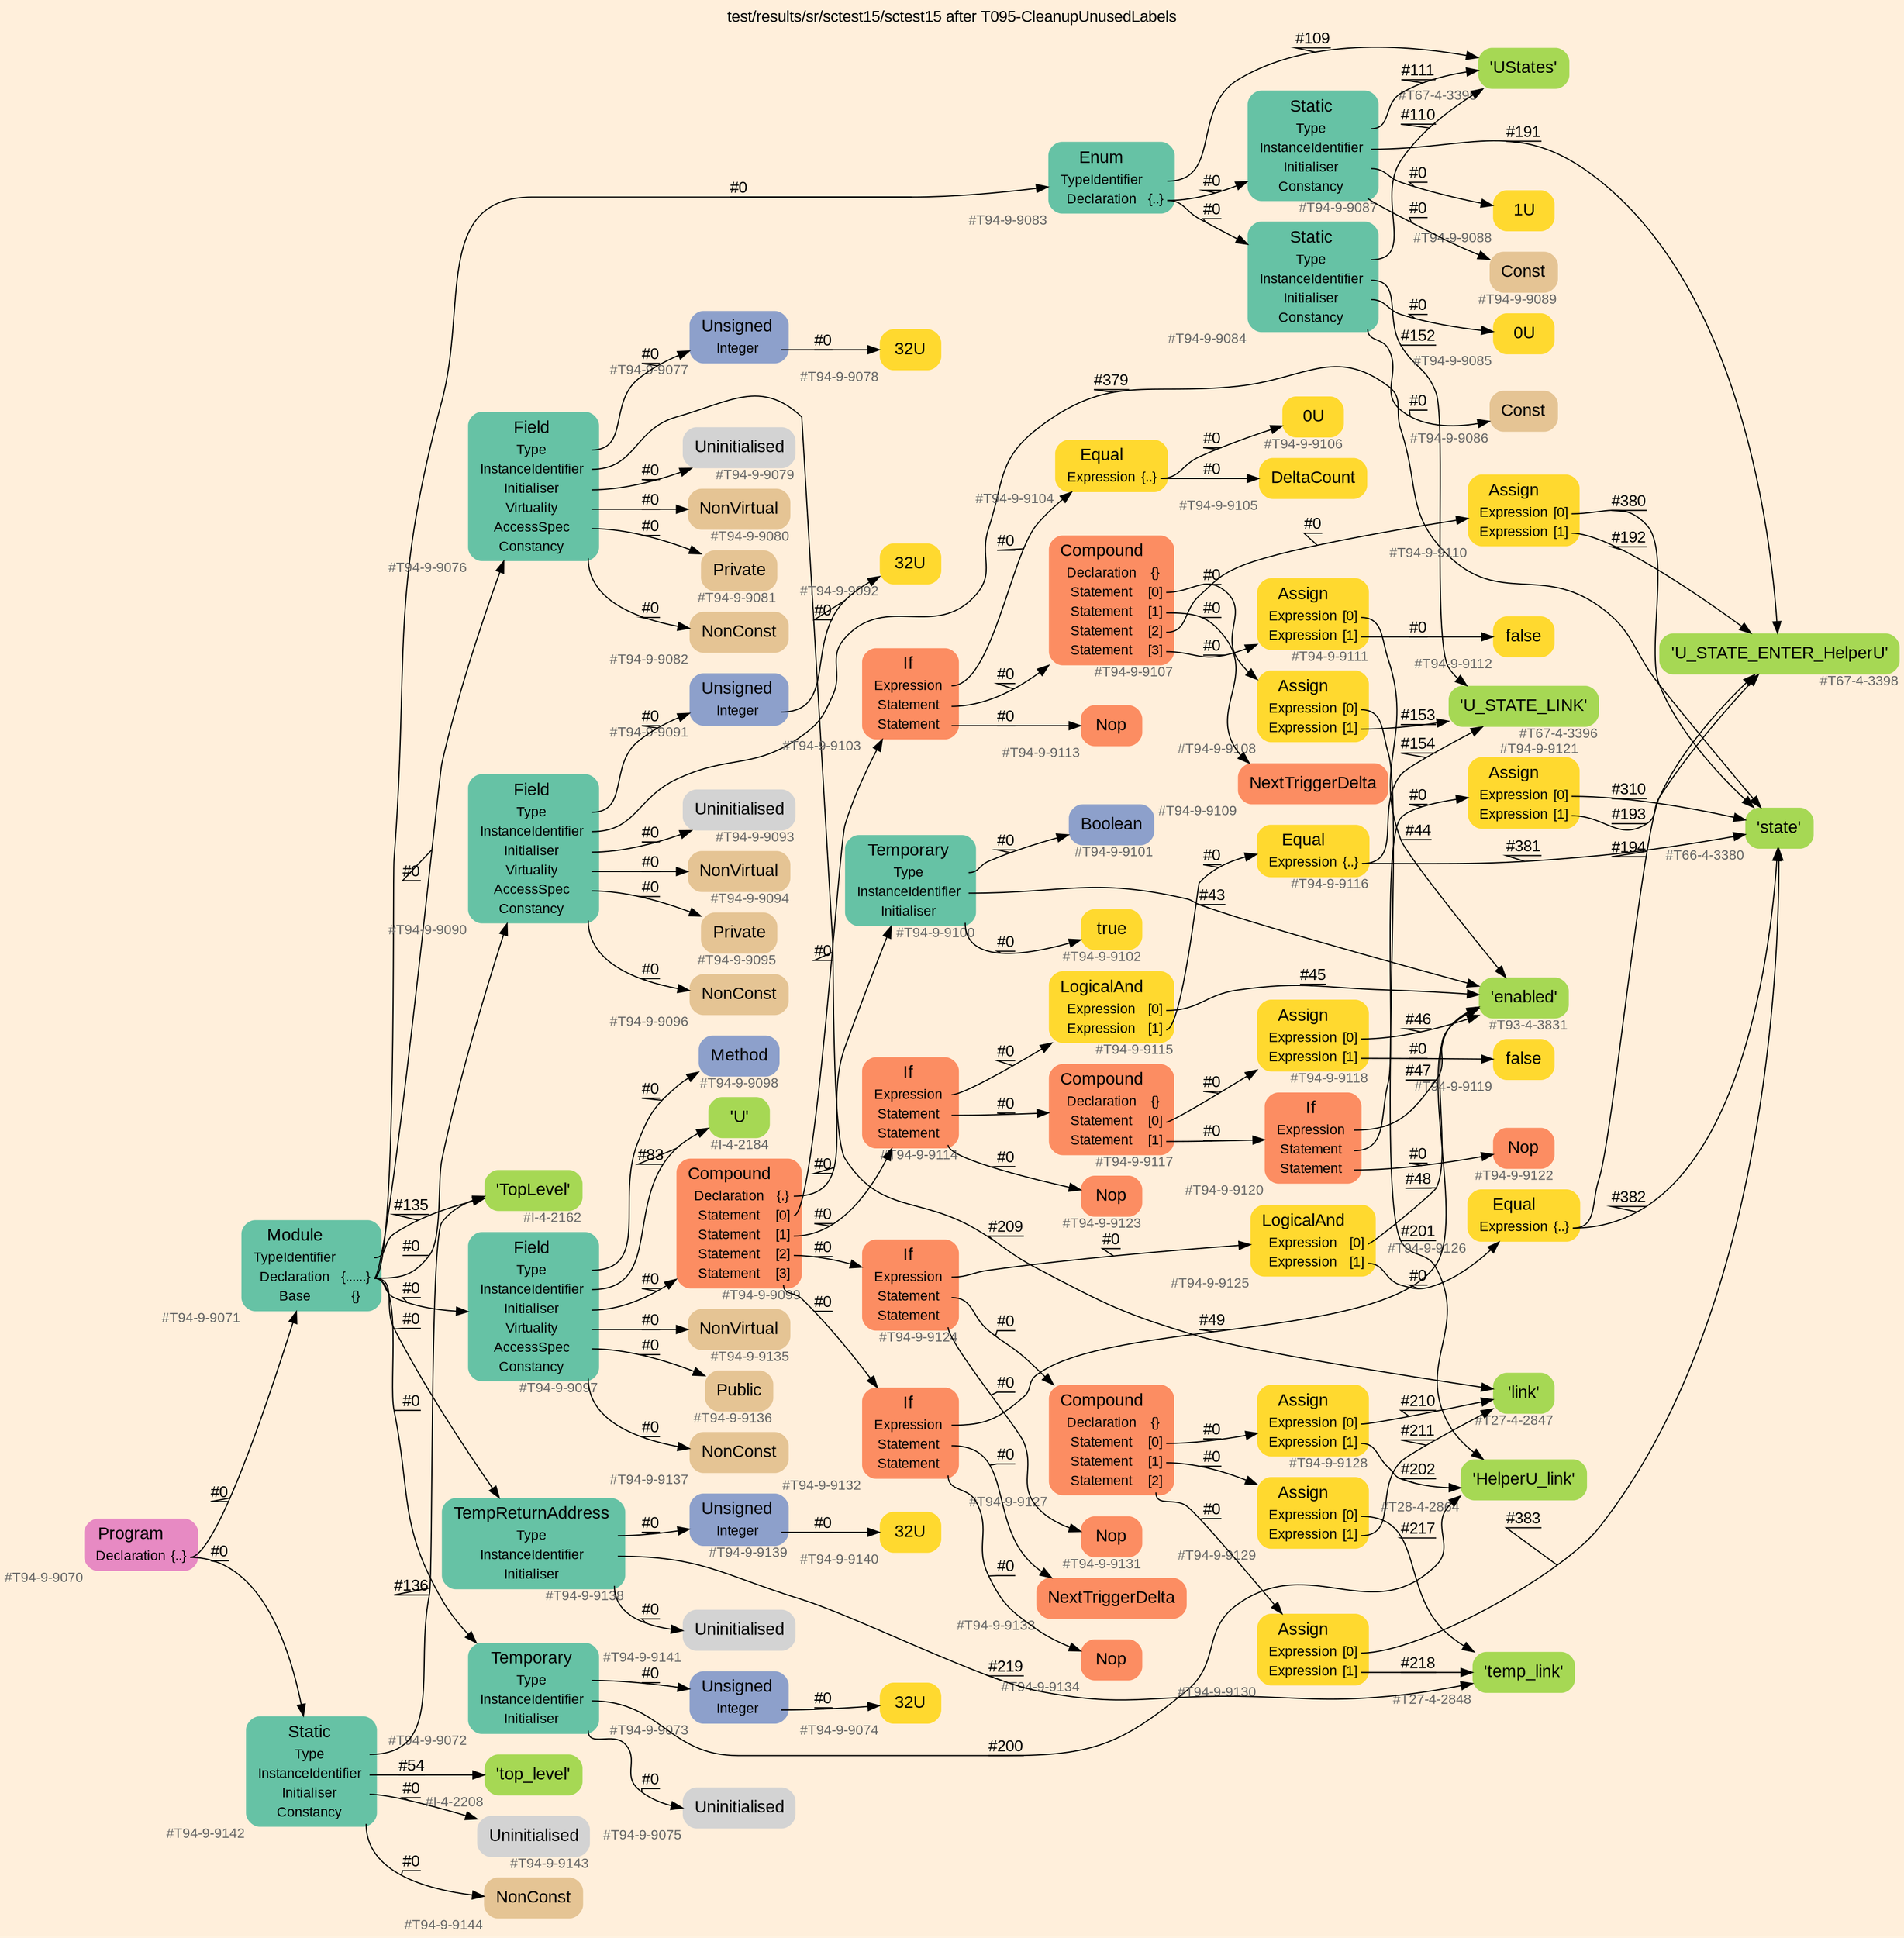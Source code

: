 digraph "test/results/sr/sctest15/sctest15 after T095-CleanupUnusedLabels" {
label = "test/results/sr/sctest15/sctest15 after T095-CleanupUnusedLabels"
labelloc = t
graph [
    rankdir = "LR"
    ranksep = 0.3
    bgcolor = antiquewhite1
    color = black
    fontcolor = black
    fontname = "Arial"
];
node [
    fontname = "Arial"
];
edge [
    fontname = "Arial"
];

// -------------------- node figure --------------------
// -------- block #T94-9-9070 ----------
"#T94-9-9070" [
    fillcolor = "/set28/4"
    xlabel = "#T94-9-9070"
    fontsize = "12"
    fontcolor = grey40
    shape = "plaintext"
    label = <<TABLE BORDER="0" CELLBORDER="0" CELLSPACING="0">
     <TR><TD><FONT COLOR="black" POINT-SIZE="15">Program</FONT></TD></TR>
     <TR><TD><FONT COLOR="black" POINT-SIZE="12">Declaration</FONT></TD><TD PORT="port0"><FONT COLOR="black" POINT-SIZE="12">{..}</FONT></TD></TR>
    </TABLE>>
    style = "rounded,filled"
];

// -------- block #T94-9-9071 ----------
"#T94-9-9071" [
    fillcolor = "/set28/1"
    xlabel = "#T94-9-9071"
    fontsize = "12"
    fontcolor = grey40
    shape = "plaintext"
    label = <<TABLE BORDER="0" CELLBORDER="0" CELLSPACING="0">
     <TR><TD><FONT COLOR="black" POINT-SIZE="15">Module</FONT></TD></TR>
     <TR><TD><FONT COLOR="black" POINT-SIZE="12">TypeIdentifier</FONT></TD><TD PORT="port0"></TD></TR>
     <TR><TD><FONT COLOR="black" POINT-SIZE="12">Declaration</FONT></TD><TD PORT="port1"><FONT COLOR="black" POINT-SIZE="12">{......}</FONT></TD></TR>
     <TR><TD><FONT COLOR="black" POINT-SIZE="12">Base</FONT></TD><TD PORT="port2"><FONT COLOR="black" POINT-SIZE="12">{}</FONT></TD></TR>
    </TABLE>>
    style = "rounded,filled"
];

// -------- block #I-4-2162 ----------
"#I-4-2162" [
    fillcolor = "/set28/5"
    xlabel = "#I-4-2162"
    fontsize = "12"
    fontcolor = grey40
    shape = "plaintext"
    label = <<TABLE BORDER="0" CELLBORDER="0" CELLSPACING="0">
     <TR><TD><FONT COLOR="black" POINT-SIZE="15">'TopLevel'</FONT></TD></TR>
    </TABLE>>
    style = "rounded,filled"
];

// -------- block #T94-9-9072 ----------
"#T94-9-9072" [
    fillcolor = "/set28/1"
    xlabel = "#T94-9-9072"
    fontsize = "12"
    fontcolor = grey40
    shape = "plaintext"
    label = <<TABLE BORDER="0" CELLBORDER="0" CELLSPACING="0">
     <TR><TD><FONT COLOR="black" POINT-SIZE="15">Temporary</FONT></TD></TR>
     <TR><TD><FONT COLOR="black" POINT-SIZE="12">Type</FONT></TD><TD PORT="port0"></TD></TR>
     <TR><TD><FONT COLOR="black" POINT-SIZE="12">InstanceIdentifier</FONT></TD><TD PORT="port1"></TD></TR>
     <TR><TD><FONT COLOR="black" POINT-SIZE="12">Initialiser</FONT></TD><TD PORT="port2"></TD></TR>
    </TABLE>>
    style = "rounded,filled"
];

// -------- block #T94-9-9073 ----------
"#T94-9-9073" [
    fillcolor = "/set28/3"
    xlabel = "#T94-9-9073"
    fontsize = "12"
    fontcolor = grey40
    shape = "plaintext"
    label = <<TABLE BORDER="0" CELLBORDER="0" CELLSPACING="0">
     <TR><TD><FONT COLOR="black" POINT-SIZE="15">Unsigned</FONT></TD></TR>
     <TR><TD><FONT COLOR="black" POINT-SIZE="12">Integer</FONT></TD><TD PORT="port0"></TD></TR>
    </TABLE>>
    style = "rounded,filled"
];

// -------- block #T94-9-9074 ----------
"#T94-9-9074" [
    fillcolor = "/set28/6"
    xlabel = "#T94-9-9074"
    fontsize = "12"
    fontcolor = grey40
    shape = "plaintext"
    label = <<TABLE BORDER="0" CELLBORDER="0" CELLSPACING="0">
     <TR><TD><FONT COLOR="black" POINT-SIZE="15">32U</FONT></TD></TR>
    </TABLE>>
    style = "rounded,filled"
];

// -------- block #T28-4-2864 ----------
"#T28-4-2864" [
    fillcolor = "/set28/5"
    xlabel = "#T28-4-2864"
    fontsize = "12"
    fontcolor = grey40
    shape = "plaintext"
    label = <<TABLE BORDER="0" CELLBORDER="0" CELLSPACING="0">
     <TR><TD><FONT COLOR="black" POINT-SIZE="15">'HelperU_link'</FONT></TD></TR>
    </TABLE>>
    style = "rounded,filled"
];

// -------- block #T94-9-9075 ----------
"#T94-9-9075" [
    xlabel = "#T94-9-9075"
    fontsize = "12"
    fontcolor = grey40
    shape = "plaintext"
    label = <<TABLE BORDER="0" CELLBORDER="0" CELLSPACING="0">
     <TR><TD><FONT COLOR="black" POINT-SIZE="15">Uninitialised</FONT></TD></TR>
    </TABLE>>
    style = "rounded,filled"
];

// -------- block #T94-9-9076 ----------
"#T94-9-9076" [
    fillcolor = "/set28/1"
    xlabel = "#T94-9-9076"
    fontsize = "12"
    fontcolor = grey40
    shape = "plaintext"
    label = <<TABLE BORDER="0" CELLBORDER="0" CELLSPACING="0">
     <TR><TD><FONT COLOR="black" POINT-SIZE="15">Field</FONT></TD></TR>
     <TR><TD><FONT COLOR="black" POINT-SIZE="12">Type</FONT></TD><TD PORT="port0"></TD></TR>
     <TR><TD><FONT COLOR="black" POINT-SIZE="12">InstanceIdentifier</FONT></TD><TD PORT="port1"></TD></TR>
     <TR><TD><FONT COLOR="black" POINT-SIZE="12">Initialiser</FONT></TD><TD PORT="port2"></TD></TR>
     <TR><TD><FONT COLOR="black" POINT-SIZE="12">Virtuality</FONT></TD><TD PORT="port3"></TD></TR>
     <TR><TD><FONT COLOR="black" POINT-SIZE="12">AccessSpec</FONT></TD><TD PORT="port4"></TD></TR>
     <TR><TD><FONT COLOR="black" POINT-SIZE="12">Constancy</FONT></TD><TD PORT="port5"></TD></TR>
    </TABLE>>
    style = "rounded,filled"
];

// -------- block #T94-9-9077 ----------
"#T94-9-9077" [
    fillcolor = "/set28/3"
    xlabel = "#T94-9-9077"
    fontsize = "12"
    fontcolor = grey40
    shape = "plaintext"
    label = <<TABLE BORDER="0" CELLBORDER="0" CELLSPACING="0">
     <TR><TD><FONT COLOR="black" POINT-SIZE="15">Unsigned</FONT></TD></TR>
     <TR><TD><FONT COLOR="black" POINT-SIZE="12">Integer</FONT></TD><TD PORT="port0"></TD></TR>
    </TABLE>>
    style = "rounded,filled"
];

// -------- block #T94-9-9078 ----------
"#T94-9-9078" [
    fillcolor = "/set28/6"
    xlabel = "#T94-9-9078"
    fontsize = "12"
    fontcolor = grey40
    shape = "plaintext"
    label = <<TABLE BORDER="0" CELLBORDER="0" CELLSPACING="0">
     <TR><TD><FONT COLOR="black" POINT-SIZE="15">32U</FONT></TD></TR>
    </TABLE>>
    style = "rounded,filled"
];

// -------- block #T27-4-2847 ----------
"#T27-4-2847" [
    fillcolor = "/set28/5"
    xlabel = "#T27-4-2847"
    fontsize = "12"
    fontcolor = grey40
    shape = "plaintext"
    label = <<TABLE BORDER="0" CELLBORDER="0" CELLSPACING="0">
     <TR><TD><FONT COLOR="black" POINT-SIZE="15">'link'</FONT></TD></TR>
    </TABLE>>
    style = "rounded,filled"
];

// -------- block #T94-9-9079 ----------
"#T94-9-9079" [
    xlabel = "#T94-9-9079"
    fontsize = "12"
    fontcolor = grey40
    shape = "plaintext"
    label = <<TABLE BORDER="0" CELLBORDER="0" CELLSPACING="0">
     <TR><TD><FONT COLOR="black" POINT-SIZE="15">Uninitialised</FONT></TD></TR>
    </TABLE>>
    style = "rounded,filled"
];

// -------- block #T94-9-9080 ----------
"#T94-9-9080" [
    fillcolor = "/set28/7"
    xlabel = "#T94-9-9080"
    fontsize = "12"
    fontcolor = grey40
    shape = "plaintext"
    label = <<TABLE BORDER="0" CELLBORDER="0" CELLSPACING="0">
     <TR><TD><FONT COLOR="black" POINT-SIZE="15">NonVirtual</FONT></TD></TR>
    </TABLE>>
    style = "rounded,filled"
];

// -------- block #T94-9-9081 ----------
"#T94-9-9081" [
    fillcolor = "/set28/7"
    xlabel = "#T94-9-9081"
    fontsize = "12"
    fontcolor = grey40
    shape = "plaintext"
    label = <<TABLE BORDER="0" CELLBORDER="0" CELLSPACING="0">
     <TR><TD><FONT COLOR="black" POINT-SIZE="15">Private</FONT></TD></TR>
    </TABLE>>
    style = "rounded,filled"
];

// -------- block #T94-9-9082 ----------
"#T94-9-9082" [
    fillcolor = "/set28/7"
    xlabel = "#T94-9-9082"
    fontsize = "12"
    fontcolor = grey40
    shape = "plaintext"
    label = <<TABLE BORDER="0" CELLBORDER="0" CELLSPACING="0">
     <TR><TD><FONT COLOR="black" POINT-SIZE="15">NonConst</FONT></TD></TR>
    </TABLE>>
    style = "rounded,filled"
];

// -------- block #T94-9-9083 ----------
"#T94-9-9083" [
    fillcolor = "/set28/1"
    xlabel = "#T94-9-9083"
    fontsize = "12"
    fontcolor = grey40
    shape = "plaintext"
    label = <<TABLE BORDER="0" CELLBORDER="0" CELLSPACING="0">
     <TR><TD><FONT COLOR="black" POINT-SIZE="15">Enum</FONT></TD></TR>
     <TR><TD><FONT COLOR="black" POINT-SIZE="12">TypeIdentifier</FONT></TD><TD PORT="port0"></TD></TR>
     <TR><TD><FONT COLOR="black" POINT-SIZE="12">Declaration</FONT></TD><TD PORT="port1"><FONT COLOR="black" POINT-SIZE="12">{..}</FONT></TD></TR>
    </TABLE>>
    style = "rounded,filled"
];

// -------- block #T67-4-3395 ----------
"#T67-4-3395" [
    fillcolor = "/set28/5"
    xlabel = "#T67-4-3395"
    fontsize = "12"
    fontcolor = grey40
    shape = "plaintext"
    label = <<TABLE BORDER="0" CELLBORDER="0" CELLSPACING="0">
     <TR><TD><FONT COLOR="black" POINT-SIZE="15">'UStates'</FONT></TD></TR>
    </TABLE>>
    style = "rounded,filled"
];

// -------- block #T94-9-9084 ----------
"#T94-9-9084" [
    fillcolor = "/set28/1"
    xlabel = "#T94-9-9084"
    fontsize = "12"
    fontcolor = grey40
    shape = "plaintext"
    label = <<TABLE BORDER="0" CELLBORDER="0" CELLSPACING="0">
     <TR><TD><FONT COLOR="black" POINT-SIZE="15">Static</FONT></TD></TR>
     <TR><TD><FONT COLOR="black" POINT-SIZE="12">Type</FONT></TD><TD PORT="port0"></TD></TR>
     <TR><TD><FONT COLOR="black" POINT-SIZE="12">InstanceIdentifier</FONT></TD><TD PORT="port1"></TD></TR>
     <TR><TD><FONT COLOR="black" POINT-SIZE="12">Initialiser</FONT></TD><TD PORT="port2"></TD></TR>
     <TR><TD><FONT COLOR="black" POINT-SIZE="12">Constancy</FONT></TD><TD PORT="port3"></TD></TR>
    </TABLE>>
    style = "rounded,filled"
];

// -------- block #T67-4-3396 ----------
"#T67-4-3396" [
    fillcolor = "/set28/5"
    xlabel = "#T67-4-3396"
    fontsize = "12"
    fontcolor = grey40
    shape = "plaintext"
    label = <<TABLE BORDER="0" CELLBORDER="0" CELLSPACING="0">
     <TR><TD><FONT COLOR="black" POINT-SIZE="15">'U_STATE_LINK'</FONT></TD></TR>
    </TABLE>>
    style = "rounded,filled"
];

// -------- block #T94-9-9085 ----------
"#T94-9-9085" [
    fillcolor = "/set28/6"
    xlabel = "#T94-9-9085"
    fontsize = "12"
    fontcolor = grey40
    shape = "plaintext"
    label = <<TABLE BORDER="0" CELLBORDER="0" CELLSPACING="0">
     <TR><TD><FONT COLOR="black" POINT-SIZE="15">0U</FONT></TD></TR>
    </TABLE>>
    style = "rounded,filled"
];

// -------- block #T94-9-9086 ----------
"#T94-9-9086" [
    fillcolor = "/set28/7"
    xlabel = "#T94-9-9086"
    fontsize = "12"
    fontcolor = grey40
    shape = "plaintext"
    label = <<TABLE BORDER="0" CELLBORDER="0" CELLSPACING="0">
     <TR><TD><FONT COLOR="black" POINT-SIZE="15">Const</FONT></TD></TR>
    </TABLE>>
    style = "rounded,filled"
];

// -------- block #T94-9-9087 ----------
"#T94-9-9087" [
    fillcolor = "/set28/1"
    xlabel = "#T94-9-9087"
    fontsize = "12"
    fontcolor = grey40
    shape = "plaintext"
    label = <<TABLE BORDER="0" CELLBORDER="0" CELLSPACING="0">
     <TR><TD><FONT COLOR="black" POINT-SIZE="15">Static</FONT></TD></TR>
     <TR><TD><FONT COLOR="black" POINT-SIZE="12">Type</FONT></TD><TD PORT="port0"></TD></TR>
     <TR><TD><FONT COLOR="black" POINT-SIZE="12">InstanceIdentifier</FONT></TD><TD PORT="port1"></TD></TR>
     <TR><TD><FONT COLOR="black" POINT-SIZE="12">Initialiser</FONT></TD><TD PORT="port2"></TD></TR>
     <TR><TD><FONT COLOR="black" POINT-SIZE="12">Constancy</FONT></TD><TD PORT="port3"></TD></TR>
    </TABLE>>
    style = "rounded,filled"
];

// -------- block #T67-4-3398 ----------
"#T67-4-3398" [
    fillcolor = "/set28/5"
    xlabel = "#T67-4-3398"
    fontsize = "12"
    fontcolor = grey40
    shape = "plaintext"
    label = <<TABLE BORDER="0" CELLBORDER="0" CELLSPACING="0">
     <TR><TD><FONT COLOR="black" POINT-SIZE="15">'U_STATE_ENTER_HelperU'</FONT></TD></TR>
    </TABLE>>
    style = "rounded,filled"
];

// -------- block #T94-9-9088 ----------
"#T94-9-9088" [
    fillcolor = "/set28/6"
    xlabel = "#T94-9-9088"
    fontsize = "12"
    fontcolor = grey40
    shape = "plaintext"
    label = <<TABLE BORDER="0" CELLBORDER="0" CELLSPACING="0">
     <TR><TD><FONT COLOR="black" POINT-SIZE="15">1U</FONT></TD></TR>
    </TABLE>>
    style = "rounded,filled"
];

// -------- block #T94-9-9089 ----------
"#T94-9-9089" [
    fillcolor = "/set28/7"
    xlabel = "#T94-9-9089"
    fontsize = "12"
    fontcolor = grey40
    shape = "plaintext"
    label = <<TABLE BORDER="0" CELLBORDER="0" CELLSPACING="0">
     <TR><TD><FONT COLOR="black" POINT-SIZE="15">Const</FONT></TD></TR>
    </TABLE>>
    style = "rounded,filled"
];

// -------- block #T94-9-9090 ----------
"#T94-9-9090" [
    fillcolor = "/set28/1"
    xlabel = "#T94-9-9090"
    fontsize = "12"
    fontcolor = grey40
    shape = "plaintext"
    label = <<TABLE BORDER="0" CELLBORDER="0" CELLSPACING="0">
     <TR><TD><FONT COLOR="black" POINT-SIZE="15">Field</FONT></TD></TR>
     <TR><TD><FONT COLOR="black" POINT-SIZE="12">Type</FONT></TD><TD PORT="port0"></TD></TR>
     <TR><TD><FONT COLOR="black" POINT-SIZE="12">InstanceIdentifier</FONT></TD><TD PORT="port1"></TD></TR>
     <TR><TD><FONT COLOR="black" POINT-SIZE="12">Initialiser</FONT></TD><TD PORT="port2"></TD></TR>
     <TR><TD><FONT COLOR="black" POINT-SIZE="12">Virtuality</FONT></TD><TD PORT="port3"></TD></TR>
     <TR><TD><FONT COLOR="black" POINT-SIZE="12">AccessSpec</FONT></TD><TD PORT="port4"></TD></TR>
     <TR><TD><FONT COLOR="black" POINT-SIZE="12">Constancy</FONT></TD><TD PORT="port5"></TD></TR>
    </TABLE>>
    style = "rounded,filled"
];

// -------- block #T94-9-9091 ----------
"#T94-9-9091" [
    fillcolor = "/set28/3"
    xlabel = "#T94-9-9091"
    fontsize = "12"
    fontcolor = grey40
    shape = "plaintext"
    label = <<TABLE BORDER="0" CELLBORDER="0" CELLSPACING="0">
     <TR><TD><FONT COLOR="black" POINT-SIZE="15">Unsigned</FONT></TD></TR>
     <TR><TD><FONT COLOR="black" POINT-SIZE="12">Integer</FONT></TD><TD PORT="port0"></TD></TR>
    </TABLE>>
    style = "rounded,filled"
];

// -------- block #T94-9-9092 ----------
"#T94-9-9092" [
    fillcolor = "/set28/6"
    xlabel = "#T94-9-9092"
    fontsize = "12"
    fontcolor = grey40
    shape = "plaintext"
    label = <<TABLE BORDER="0" CELLBORDER="0" CELLSPACING="0">
     <TR><TD><FONT COLOR="black" POINT-SIZE="15">32U</FONT></TD></TR>
    </TABLE>>
    style = "rounded,filled"
];

// -------- block #T66-4-3380 ----------
"#T66-4-3380" [
    fillcolor = "/set28/5"
    xlabel = "#T66-4-3380"
    fontsize = "12"
    fontcolor = grey40
    shape = "plaintext"
    label = <<TABLE BORDER="0" CELLBORDER="0" CELLSPACING="0">
     <TR><TD><FONT COLOR="black" POINT-SIZE="15">'state'</FONT></TD></TR>
    </TABLE>>
    style = "rounded,filled"
];

// -------- block #T94-9-9093 ----------
"#T94-9-9093" [
    xlabel = "#T94-9-9093"
    fontsize = "12"
    fontcolor = grey40
    shape = "plaintext"
    label = <<TABLE BORDER="0" CELLBORDER="0" CELLSPACING="0">
     <TR><TD><FONT COLOR="black" POINT-SIZE="15">Uninitialised</FONT></TD></TR>
    </TABLE>>
    style = "rounded,filled"
];

// -------- block #T94-9-9094 ----------
"#T94-9-9094" [
    fillcolor = "/set28/7"
    xlabel = "#T94-9-9094"
    fontsize = "12"
    fontcolor = grey40
    shape = "plaintext"
    label = <<TABLE BORDER="0" CELLBORDER="0" CELLSPACING="0">
     <TR><TD><FONT COLOR="black" POINT-SIZE="15">NonVirtual</FONT></TD></TR>
    </TABLE>>
    style = "rounded,filled"
];

// -------- block #T94-9-9095 ----------
"#T94-9-9095" [
    fillcolor = "/set28/7"
    xlabel = "#T94-9-9095"
    fontsize = "12"
    fontcolor = grey40
    shape = "plaintext"
    label = <<TABLE BORDER="0" CELLBORDER="0" CELLSPACING="0">
     <TR><TD><FONT COLOR="black" POINT-SIZE="15">Private</FONT></TD></TR>
    </TABLE>>
    style = "rounded,filled"
];

// -------- block #T94-9-9096 ----------
"#T94-9-9096" [
    fillcolor = "/set28/7"
    xlabel = "#T94-9-9096"
    fontsize = "12"
    fontcolor = grey40
    shape = "plaintext"
    label = <<TABLE BORDER="0" CELLBORDER="0" CELLSPACING="0">
     <TR><TD><FONT COLOR="black" POINT-SIZE="15">NonConst</FONT></TD></TR>
    </TABLE>>
    style = "rounded,filled"
];

// -------- block #T94-9-9097 ----------
"#T94-9-9097" [
    fillcolor = "/set28/1"
    xlabel = "#T94-9-9097"
    fontsize = "12"
    fontcolor = grey40
    shape = "plaintext"
    label = <<TABLE BORDER="0" CELLBORDER="0" CELLSPACING="0">
     <TR><TD><FONT COLOR="black" POINT-SIZE="15">Field</FONT></TD></TR>
     <TR><TD><FONT COLOR="black" POINT-SIZE="12">Type</FONT></TD><TD PORT="port0"></TD></TR>
     <TR><TD><FONT COLOR="black" POINT-SIZE="12">InstanceIdentifier</FONT></TD><TD PORT="port1"></TD></TR>
     <TR><TD><FONT COLOR="black" POINT-SIZE="12">Initialiser</FONT></TD><TD PORT="port2"></TD></TR>
     <TR><TD><FONT COLOR="black" POINT-SIZE="12">Virtuality</FONT></TD><TD PORT="port3"></TD></TR>
     <TR><TD><FONT COLOR="black" POINT-SIZE="12">AccessSpec</FONT></TD><TD PORT="port4"></TD></TR>
     <TR><TD><FONT COLOR="black" POINT-SIZE="12">Constancy</FONT></TD><TD PORT="port5"></TD></TR>
    </TABLE>>
    style = "rounded,filled"
];

// -------- block #T94-9-9098 ----------
"#T94-9-9098" [
    fillcolor = "/set28/3"
    xlabel = "#T94-9-9098"
    fontsize = "12"
    fontcolor = grey40
    shape = "plaintext"
    label = <<TABLE BORDER="0" CELLBORDER="0" CELLSPACING="0">
     <TR><TD><FONT COLOR="black" POINT-SIZE="15">Method</FONT></TD></TR>
    </TABLE>>
    style = "rounded,filled"
];

// -------- block #I-4-2184 ----------
"#I-4-2184" [
    fillcolor = "/set28/5"
    xlabel = "#I-4-2184"
    fontsize = "12"
    fontcolor = grey40
    shape = "plaintext"
    label = <<TABLE BORDER="0" CELLBORDER="0" CELLSPACING="0">
     <TR><TD><FONT COLOR="black" POINT-SIZE="15">'U'</FONT></TD></TR>
    </TABLE>>
    style = "rounded,filled"
];

// -------- block #T94-9-9099 ----------
"#T94-9-9099" [
    fillcolor = "/set28/2"
    xlabel = "#T94-9-9099"
    fontsize = "12"
    fontcolor = grey40
    shape = "plaintext"
    label = <<TABLE BORDER="0" CELLBORDER="0" CELLSPACING="0">
     <TR><TD><FONT COLOR="black" POINT-SIZE="15">Compound</FONT></TD></TR>
     <TR><TD><FONT COLOR="black" POINT-SIZE="12">Declaration</FONT></TD><TD PORT="port0"><FONT COLOR="black" POINT-SIZE="12">{.}</FONT></TD></TR>
     <TR><TD><FONT COLOR="black" POINT-SIZE="12">Statement</FONT></TD><TD PORT="port1"><FONT COLOR="black" POINT-SIZE="12">[0]</FONT></TD></TR>
     <TR><TD><FONT COLOR="black" POINT-SIZE="12">Statement</FONT></TD><TD PORT="port2"><FONT COLOR="black" POINT-SIZE="12">[1]</FONT></TD></TR>
     <TR><TD><FONT COLOR="black" POINT-SIZE="12">Statement</FONT></TD><TD PORT="port3"><FONT COLOR="black" POINT-SIZE="12">[2]</FONT></TD></TR>
     <TR><TD><FONT COLOR="black" POINT-SIZE="12">Statement</FONT></TD><TD PORT="port4"><FONT COLOR="black" POINT-SIZE="12">[3]</FONT></TD></TR>
    </TABLE>>
    style = "rounded,filled"
];

// -------- block #T94-9-9100 ----------
"#T94-9-9100" [
    fillcolor = "/set28/1"
    xlabel = "#T94-9-9100"
    fontsize = "12"
    fontcolor = grey40
    shape = "plaintext"
    label = <<TABLE BORDER="0" CELLBORDER="0" CELLSPACING="0">
     <TR><TD><FONT COLOR="black" POINT-SIZE="15">Temporary</FONT></TD></TR>
     <TR><TD><FONT COLOR="black" POINT-SIZE="12">Type</FONT></TD><TD PORT="port0"></TD></TR>
     <TR><TD><FONT COLOR="black" POINT-SIZE="12">InstanceIdentifier</FONT></TD><TD PORT="port1"></TD></TR>
     <TR><TD><FONT COLOR="black" POINT-SIZE="12">Initialiser</FONT></TD><TD PORT="port2"></TD></TR>
    </TABLE>>
    style = "rounded,filled"
];

// -------- block #T94-9-9101 ----------
"#T94-9-9101" [
    fillcolor = "/set28/3"
    xlabel = "#T94-9-9101"
    fontsize = "12"
    fontcolor = grey40
    shape = "plaintext"
    label = <<TABLE BORDER="0" CELLBORDER="0" CELLSPACING="0">
     <TR><TD><FONT COLOR="black" POINT-SIZE="15">Boolean</FONT></TD></TR>
    </TABLE>>
    style = "rounded,filled"
];

// -------- block #T93-4-3831 ----------
"#T93-4-3831" [
    fillcolor = "/set28/5"
    xlabel = "#T93-4-3831"
    fontsize = "12"
    fontcolor = grey40
    shape = "plaintext"
    label = <<TABLE BORDER="0" CELLBORDER="0" CELLSPACING="0">
     <TR><TD><FONT COLOR="black" POINT-SIZE="15">'enabled'</FONT></TD></TR>
    </TABLE>>
    style = "rounded,filled"
];

// -------- block #T94-9-9102 ----------
"#T94-9-9102" [
    fillcolor = "/set28/6"
    xlabel = "#T94-9-9102"
    fontsize = "12"
    fontcolor = grey40
    shape = "plaintext"
    label = <<TABLE BORDER="0" CELLBORDER="0" CELLSPACING="0">
     <TR><TD><FONT COLOR="black" POINT-SIZE="15">true</FONT></TD></TR>
    </TABLE>>
    style = "rounded,filled"
];

// -------- block #T94-9-9103 ----------
"#T94-9-9103" [
    fillcolor = "/set28/2"
    xlabel = "#T94-9-9103"
    fontsize = "12"
    fontcolor = grey40
    shape = "plaintext"
    label = <<TABLE BORDER="0" CELLBORDER="0" CELLSPACING="0">
     <TR><TD><FONT COLOR="black" POINT-SIZE="15">If</FONT></TD></TR>
     <TR><TD><FONT COLOR="black" POINT-SIZE="12">Expression</FONT></TD><TD PORT="port0"></TD></TR>
     <TR><TD><FONT COLOR="black" POINT-SIZE="12">Statement</FONT></TD><TD PORT="port1"></TD></TR>
     <TR><TD><FONT COLOR="black" POINT-SIZE="12">Statement</FONT></TD><TD PORT="port2"></TD></TR>
    </TABLE>>
    style = "rounded,filled"
];

// -------- block #T94-9-9104 ----------
"#T94-9-9104" [
    fillcolor = "/set28/6"
    xlabel = "#T94-9-9104"
    fontsize = "12"
    fontcolor = grey40
    shape = "plaintext"
    label = <<TABLE BORDER="0" CELLBORDER="0" CELLSPACING="0">
     <TR><TD><FONT COLOR="black" POINT-SIZE="15">Equal</FONT></TD></TR>
     <TR><TD><FONT COLOR="black" POINT-SIZE="12">Expression</FONT></TD><TD PORT="port0"><FONT COLOR="black" POINT-SIZE="12">{..}</FONT></TD></TR>
    </TABLE>>
    style = "rounded,filled"
];

// -------- block #T94-9-9105 ----------
"#T94-9-9105" [
    fillcolor = "/set28/6"
    xlabel = "#T94-9-9105"
    fontsize = "12"
    fontcolor = grey40
    shape = "plaintext"
    label = <<TABLE BORDER="0" CELLBORDER="0" CELLSPACING="0">
     <TR><TD><FONT COLOR="black" POINT-SIZE="15">DeltaCount</FONT></TD></TR>
    </TABLE>>
    style = "rounded,filled"
];

// -------- block #T94-9-9106 ----------
"#T94-9-9106" [
    fillcolor = "/set28/6"
    xlabel = "#T94-9-9106"
    fontsize = "12"
    fontcolor = grey40
    shape = "plaintext"
    label = <<TABLE BORDER="0" CELLBORDER="0" CELLSPACING="0">
     <TR><TD><FONT COLOR="black" POINT-SIZE="15">0U</FONT></TD></TR>
    </TABLE>>
    style = "rounded,filled"
];

// -------- block #T94-9-9107 ----------
"#T94-9-9107" [
    fillcolor = "/set28/2"
    xlabel = "#T94-9-9107"
    fontsize = "12"
    fontcolor = grey40
    shape = "plaintext"
    label = <<TABLE BORDER="0" CELLBORDER="0" CELLSPACING="0">
     <TR><TD><FONT COLOR="black" POINT-SIZE="15">Compound</FONT></TD></TR>
     <TR><TD><FONT COLOR="black" POINT-SIZE="12">Declaration</FONT></TD><TD PORT="port0"><FONT COLOR="black" POINT-SIZE="12">{}</FONT></TD></TR>
     <TR><TD><FONT COLOR="black" POINT-SIZE="12">Statement</FONT></TD><TD PORT="port1"><FONT COLOR="black" POINT-SIZE="12">[0]</FONT></TD></TR>
     <TR><TD><FONT COLOR="black" POINT-SIZE="12">Statement</FONT></TD><TD PORT="port2"><FONT COLOR="black" POINT-SIZE="12">[1]</FONT></TD></TR>
     <TR><TD><FONT COLOR="black" POINT-SIZE="12">Statement</FONT></TD><TD PORT="port3"><FONT COLOR="black" POINT-SIZE="12">[2]</FONT></TD></TR>
     <TR><TD><FONT COLOR="black" POINT-SIZE="12">Statement</FONT></TD><TD PORT="port4"><FONT COLOR="black" POINT-SIZE="12">[3]</FONT></TD></TR>
    </TABLE>>
    style = "rounded,filled"
];

// -------- block #T94-9-9108 ----------
"#T94-9-9108" [
    fillcolor = "/set28/6"
    xlabel = "#T94-9-9108"
    fontsize = "12"
    fontcolor = grey40
    shape = "plaintext"
    label = <<TABLE BORDER="0" CELLBORDER="0" CELLSPACING="0">
     <TR><TD><FONT COLOR="black" POINT-SIZE="15">Assign</FONT></TD></TR>
     <TR><TD><FONT COLOR="black" POINT-SIZE="12">Expression</FONT></TD><TD PORT="port0"><FONT COLOR="black" POINT-SIZE="12">[0]</FONT></TD></TR>
     <TR><TD><FONT COLOR="black" POINT-SIZE="12">Expression</FONT></TD><TD PORT="port1"><FONT COLOR="black" POINT-SIZE="12">[1]</FONT></TD></TR>
    </TABLE>>
    style = "rounded,filled"
];

// -------- block #T94-9-9109 ----------
"#T94-9-9109" [
    fillcolor = "/set28/2"
    xlabel = "#T94-9-9109"
    fontsize = "12"
    fontcolor = grey40
    shape = "plaintext"
    label = <<TABLE BORDER="0" CELLBORDER="0" CELLSPACING="0">
     <TR><TD><FONT COLOR="black" POINT-SIZE="15">NextTriggerDelta</FONT></TD></TR>
    </TABLE>>
    style = "rounded,filled"
];

// -------- block #T94-9-9110 ----------
"#T94-9-9110" [
    fillcolor = "/set28/6"
    xlabel = "#T94-9-9110"
    fontsize = "12"
    fontcolor = grey40
    shape = "plaintext"
    label = <<TABLE BORDER="0" CELLBORDER="0" CELLSPACING="0">
     <TR><TD><FONT COLOR="black" POINT-SIZE="15">Assign</FONT></TD></TR>
     <TR><TD><FONT COLOR="black" POINT-SIZE="12">Expression</FONT></TD><TD PORT="port0"><FONT COLOR="black" POINT-SIZE="12">[0]</FONT></TD></TR>
     <TR><TD><FONT COLOR="black" POINT-SIZE="12">Expression</FONT></TD><TD PORT="port1"><FONT COLOR="black" POINT-SIZE="12">[1]</FONT></TD></TR>
    </TABLE>>
    style = "rounded,filled"
];

// -------- block #T94-9-9111 ----------
"#T94-9-9111" [
    fillcolor = "/set28/6"
    xlabel = "#T94-9-9111"
    fontsize = "12"
    fontcolor = grey40
    shape = "plaintext"
    label = <<TABLE BORDER="0" CELLBORDER="0" CELLSPACING="0">
     <TR><TD><FONT COLOR="black" POINT-SIZE="15">Assign</FONT></TD></TR>
     <TR><TD><FONT COLOR="black" POINT-SIZE="12">Expression</FONT></TD><TD PORT="port0"><FONT COLOR="black" POINT-SIZE="12">[0]</FONT></TD></TR>
     <TR><TD><FONT COLOR="black" POINT-SIZE="12">Expression</FONT></TD><TD PORT="port1"><FONT COLOR="black" POINT-SIZE="12">[1]</FONT></TD></TR>
    </TABLE>>
    style = "rounded,filled"
];

// -------- block #T94-9-9112 ----------
"#T94-9-9112" [
    fillcolor = "/set28/6"
    xlabel = "#T94-9-9112"
    fontsize = "12"
    fontcolor = grey40
    shape = "plaintext"
    label = <<TABLE BORDER="0" CELLBORDER="0" CELLSPACING="0">
     <TR><TD><FONT COLOR="black" POINT-SIZE="15">false</FONT></TD></TR>
    </TABLE>>
    style = "rounded,filled"
];

// -------- block #T94-9-9113 ----------
"#T94-9-9113" [
    fillcolor = "/set28/2"
    xlabel = "#T94-9-9113"
    fontsize = "12"
    fontcolor = grey40
    shape = "plaintext"
    label = <<TABLE BORDER="0" CELLBORDER="0" CELLSPACING="0">
     <TR><TD><FONT COLOR="black" POINT-SIZE="15">Nop</FONT></TD></TR>
    </TABLE>>
    style = "rounded,filled"
];

// -------- block #T94-9-9114 ----------
"#T94-9-9114" [
    fillcolor = "/set28/2"
    xlabel = "#T94-9-9114"
    fontsize = "12"
    fontcolor = grey40
    shape = "plaintext"
    label = <<TABLE BORDER="0" CELLBORDER="0" CELLSPACING="0">
     <TR><TD><FONT COLOR="black" POINT-SIZE="15">If</FONT></TD></TR>
     <TR><TD><FONT COLOR="black" POINT-SIZE="12">Expression</FONT></TD><TD PORT="port0"></TD></TR>
     <TR><TD><FONT COLOR="black" POINT-SIZE="12">Statement</FONT></TD><TD PORT="port1"></TD></TR>
     <TR><TD><FONT COLOR="black" POINT-SIZE="12">Statement</FONT></TD><TD PORT="port2"></TD></TR>
    </TABLE>>
    style = "rounded,filled"
];

// -------- block #T94-9-9115 ----------
"#T94-9-9115" [
    fillcolor = "/set28/6"
    xlabel = "#T94-9-9115"
    fontsize = "12"
    fontcolor = grey40
    shape = "plaintext"
    label = <<TABLE BORDER="0" CELLBORDER="0" CELLSPACING="0">
     <TR><TD><FONT COLOR="black" POINT-SIZE="15">LogicalAnd</FONT></TD></TR>
     <TR><TD><FONT COLOR="black" POINT-SIZE="12">Expression</FONT></TD><TD PORT="port0"><FONT COLOR="black" POINT-SIZE="12">[0]</FONT></TD></TR>
     <TR><TD><FONT COLOR="black" POINT-SIZE="12">Expression</FONT></TD><TD PORT="port1"><FONT COLOR="black" POINT-SIZE="12">[1]</FONT></TD></TR>
    </TABLE>>
    style = "rounded,filled"
];

// -------- block #T94-9-9116 ----------
"#T94-9-9116" [
    fillcolor = "/set28/6"
    xlabel = "#T94-9-9116"
    fontsize = "12"
    fontcolor = grey40
    shape = "plaintext"
    label = <<TABLE BORDER="0" CELLBORDER="0" CELLSPACING="0">
     <TR><TD><FONT COLOR="black" POINT-SIZE="15">Equal</FONT></TD></TR>
     <TR><TD><FONT COLOR="black" POINT-SIZE="12">Expression</FONT></TD><TD PORT="port0"><FONT COLOR="black" POINT-SIZE="12">{..}</FONT></TD></TR>
    </TABLE>>
    style = "rounded,filled"
];

// -------- block #T94-9-9117 ----------
"#T94-9-9117" [
    fillcolor = "/set28/2"
    xlabel = "#T94-9-9117"
    fontsize = "12"
    fontcolor = grey40
    shape = "plaintext"
    label = <<TABLE BORDER="0" CELLBORDER="0" CELLSPACING="0">
     <TR><TD><FONT COLOR="black" POINT-SIZE="15">Compound</FONT></TD></TR>
     <TR><TD><FONT COLOR="black" POINT-SIZE="12">Declaration</FONT></TD><TD PORT="port0"><FONT COLOR="black" POINT-SIZE="12">{}</FONT></TD></TR>
     <TR><TD><FONT COLOR="black" POINT-SIZE="12">Statement</FONT></TD><TD PORT="port1"><FONT COLOR="black" POINT-SIZE="12">[0]</FONT></TD></TR>
     <TR><TD><FONT COLOR="black" POINT-SIZE="12">Statement</FONT></TD><TD PORT="port2"><FONT COLOR="black" POINT-SIZE="12">[1]</FONT></TD></TR>
    </TABLE>>
    style = "rounded,filled"
];

// -------- block #T94-9-9118 ----------
"#T94-9-9118" [
    fillcolor = "/set28/6"
    xlabel = "#T94-9-9118"
    fontsize = "12"
    fontcolor = grey40
    shape = "plaintext"
    label = <<TABLE BORDER="0" CELLBORDER="0" CELLSPACING="0">
     <TR><TD><FONT COLOR="black" POINT-SIZE="15">Assign</FONT></TD></TR>
     <TR><TD><FONT COLOR="black" POINT-SIZE="12">Expression</FONT></TD><TD PORT="port0"><FONT COLOR="black" POINT-SIZE="12">[0]</FONT></TD></TR>
     <TR><TD><FONT COLOR="black" POINT-SIZE="12">Expression</FONT></TD><TD PORT="port1"><FONT COLOR="black" POINT-SIZE="12">[1]</FONT></TD></TR>
    </TABLE>>
    style = "rounded,filled"
];

// -------- block #T94-9-9119 ----------
"#T94-9-9119" [
    fillcolor = "/set28/6"
    xlabel = "#T94-9-9119"
    fontsize = "12"
    fontcolor = grey40
    shape = "plaintext"
    label = <<TABLE BORDER="0" CELLBORDER="0" CELLSPACING="0">
     <TR><TD><FONT COLOR="black" POINT-SIZE="15">false</FONT></TD></TR>
    </TABLE>>
    style = "rounded,filled"
];

// -------- block #T94-9-9120 ----------
"#T94-9-9120" [
    fillcolor = "/set28/2"
    xlabel = "#T94-9-9120"
    fontsize = "12"
    fontcolor = grey40
    shape = "plaintext"
    label = <<TABLE BORDER="0" CELLBORDER="0" CELLSPACING="0">
     <TR><TD><FONT COLOR="black" POINT-SIZE="15">If</FONT></TD></TR>
     <TR><TD><FONT COLOR="black" POINT-SIZE="12">Expression</FONT></TD><TD PORT="port0"></TD></TR>
     <TR><TD><FONT COLOR="black" POINT-SIZE="12">Statement</FONT></TD><TD PORT="port1"></TD></TR>
     <TR><TD><FONT COLOR="black" POINT-SIZE="12">Statement</FONT></TD><TD PORT="port2"></TD></TR>
    </TABLE>>
    style = "rounded,filled"
];

// -------- block #T94-9-9121 ----------
"#T94-9-9121" [
    fillcolor = "/set28/6"
    xlabel = "#T94-9-9121"
    fontsize = "12"
    fontcolor = grey40
    shape = "plaintext"
    label = <<TABLE BORDER="0" CELLBORDER="0" CELLSPACING="0">
     <TR><TD><FONT COLOR="black" POINT-SIZE="15">Assign</FONT></TD></TR>
     <TR><TD><FONT COLOR="black" POINT-SIZE="12">Expression</FONT></TD><TD PORT="port0"><FONT COLOR="black" POINT-SIZE="12">[0]</FONT></TD></TR>
     <TR><TD><FONT COLOR="black" POINT-SIZE="12">Expression</FONT></TD><TD PORT="port1"><FONT COLOR="black" POINT-SIZE="12">[1]</FONT></TD></TR>
    </TABLE>>
    style = "rounded,filled"
];

// -------- block #T94-9-9122 ----------
"#T94-9-9122" [
    fillcolor = "/set28/2"
    xlabel = "#T94-9-9122"
    fontsize = "12"
    fontcolor = grey40
    shape = "plaintext"
    label = <<TABLE BORDER="0" CELLBORDER="0" CELLSPACING="0">
     <TR><TD><FONT COLOR="black" POINT-SIZE="15">Nop</FONT></TD></TR>
    </TABLE>>
    style = "rounded,filled"
];

// -------- block #T94-9-9123 ----------
"#T94-9-9123" [
    fillcolor = "/set28/2"
    xlabel = "#T94-9-9123"
    fontsize = "12"
    fontcolor = grey40
    shape = "plaintext"
    label = <<TABLE BORDER="0" CELLBORDER="0" CELLSPACING="0">
     <TR><TD><FONT COLOR="black" POINT-SIZE="15">Nop</FONT></TD></TR>
    </TABLE>>
    style = "rounded,filled"
];

// -------- block #T94-9-9124 ----------
"#T94-9-9124" [
    fillcolor = "/set28/2"
    xlabel = "#T94-9-9124"
    fontsize = "12"
    fontcolor = grey40
    shape = "plaintext"
    label = <<TABLE BORDER="0" CELLBORDER="0" CELLSPACING="0">
     <TR><TD><FONT COLOR="black" POINT-SIZE="15">If</FONT></TD></TR>
     <TR><TD><FONT COLOR="black" POINT-SIZE="12">Expression</FONT></TD><TD PORT="port0"></TD></TR>
     <TR><TD><FONT COLOR="black" POINT-SIZE="12">Statement</FONT></TD><TD PORT="port1"></TD></TR>
     <TR><TD><FONT COLOR="black" POINT-SIZE="12">Statement</FONT></TD><TD PORT="port2"></TD></TR>
    </TABLE>>
    style = "rounded,filled"
];

// -------- block #T94-9-9125 ----------
"#T94-9-9125" [
    fillcolor = "/set28/6"
    xlabel = "#T94-9-9125"
    fontsize = "12"
    fontcolor = grey40
    shape = "plaintext"
    label = <<TABLE BORDER="0" CELLBORDER="0" CELLSPACING="0">
     <TR><TD><FONT COLOR="black" POINT-SIZE="15">LogicalAnd</FONT></TD></TR>
     <TR><TD><FONT COLOR="black" POINT-SIZE="12">Expression</FONT></TD><TD PORT="port0"><FONT COLOR="black" POINT-SIZE="12">[0]</FONT></TD></TR>
     <TR><TD><FONT COLOR="black" POINT-SIZE="12">Expression</FONT></TD><TD PORT="port1"><FONT COLOR="black" POINT-SIZE="12">[1]</FONT></TD></TR>
    </TABLE>>
    style = "rounded,filled"
];

// -------- block #T94-9-9126 ----------
"#T94-9-9126" [
    fillcolor = "/set28/6"
    xlabel = "#T94-9-9126"
    fontsize = "12"
    fontcolor = grey40
    shape = "plaintext"
    label = <<TABLE BORDER="0" CELLBORDER="0" CELLSPACING="0">
     <TR><TD><FONT COLOR="black" POINT-SIZE="15">Equal</FONT></TD></TR>
     <TR><TD><FONT COLOR="black" POINT-SIZE="12">Expression</FONT></TD><TD PORT="port0"><FONT COLOR="black" POINT-SIZE="12">{..}</FONT></TD></TR>
    </TABLE>>
    style = "rounded,filled"
];

// -------- block #T94-9-9127 ----------
"#T94-9-9127" [
    fillcolor = "/set28/2"
    xlabel = "#T94-9-9127"
    fontsize = "12"
    fontcolor = grey40
    shape = "plaintext"
    label = <<TABLE BORDER="0" CELLBORDER="0" CELLSPACING="0">
     <TR><TD><FONT COLOR="black" POINT-SIZE="15">Compound</FONT></TD></TR>
     <TR><TD><FONT COLOR="black" POINT-SIZE="12">Declaration</FONT></TD><TD PORT="port0"><FONT COLOR="black" POINT-SIZE="12">{}</FONT></TD></TR>
     <TR><TD><FONT COLOR="black" POINT-SIZE="12">Statement</FONT></TD><TD PORT="port1"><FONT COLOR="black" POINT-SIZE="12">[0]</FONT></TD></TR>
     <TR><TD><FONT COLOR="black" POINT-SIZE="12">Statement</FONT></TD><TD PORT="port2"><FONT COLOR="black" POINT-SIZE="12">[1]</FONT></TD></TR>
     <TR><TD><FONT COLOR="black" POINT-SIZE="12">Statement</FONT></TD><TD PORT="port3"><FONT COLOR="black" POINT-SIZE="12">[2]</FONT></TD></TR>
    </TABLE>>
    style = "rounded,filled"
];

// -------- block #T94-9-9128 ----------
"#T94-9-9128" [
    fillcolor = "/set28/6"
    xlabel = "#T94-9-9128"
    fontsize = "12"
    fontcolor = grey40
    shape = "plaintext"
    label = <<TABLE BORDER="0" CELLBORDER="0" CELLSPACING="0">
     <TR><TD><FONT COLOR="black" POINT-SIZE="15">Assign</FONT></TD></TR>
     <TR><TD><FONT COLOR="black" POINT-SIZE="12">Expression</FONT></TD><TD PORT="port0"><FONT COLOR="black" POINT-SIZE="12">[0]</FONT></TD></TR>
     <TR><TD><FONT COLOR="black" POINT-SIZE="12">Expression</FONT></TD><TD PORT="port1"><FONT COLOR="black" POINT-SIZE="12">[1]</FONT></TD></TR>
    </TABLE>>
    style = "rounded,filled"
];

// -------- block #T94-9-9129 ----------
"#T94-9-9129" [
    fillcolor = "/set28/6"
    xlabel = "#T94-9-9129"
    fontsize = "12"
    fontcolor = grey40
    shape = "plaintext"
    label = <<TABLE BORDER="0" CELLBORDER="0" CELLSPACING="0">
     <TR><TD><FONT COLOR="black" POINT-SIZE="15">Assign</FONT></TD></TR>
     <TR><TD><FONT COLOR="black" POINT-SIZE="12">Expression</FONT></TD><TD PORT="port0"><FONT COLOR="black" POINT-SIZE="12">[0]</FONT></TD></TR>
     <TR><TD><FONT COLOR="black" POINT-SIZE="12">Expression</FONT></TD><TD PORT="port1"><FONT COLOR="black" POINT-SIZE="12">[1]</FONT></TD></TR>
    </TABLE>>
    style = "rounded,filled"
];

// -------- block #T27-4-2848 ----------
"#T27-4-2848" [
    fillcolor = "/set28/5"
    xlabel = "#T27-4-2848"
    fontsize = "12"
    fontcolor = grey40
    shape = "plaintext"
    label = <<TABLE BORDER="0" CELLBORDER="0" CELLSPACING="0">
     <TR><TD><FONT COLOR="black" POINT-SIZE="15">'temp_link'</FONT></TD></TR>
    </TABLE>>
    style = "rounded,filled"
];

// -------- block #T94-9-9130 ----------
"#T94-9-9130" [
    fillcolor = "/set28/6"
    xlabel = "#T94-9-9130"
    fontsize = "12"
    fontcolor = grey40
    shape = "plaintext"
    label = <<TABLE BORDER="0" CELLBORDER="0" CELLSPACING="0">
     <TR><TD><FONT COLOR="black" POINT-SIZE="15">Assign</FONT></TD></TR>
     <TR><TD><FONT COLOR="black" POINT-SIZE="12">Expression</FONT></TD><TD PORT="port0"><FONT COLOR="black" POINT-SIZE="12">[0]</FONT></TD></TR>
     <TR><TD><FONT COLOR="black" POINT-SIZE="12">Expression</FONT></TD><TD PORT="port1"><FONT COLOR="black" POINT-SIZE="12">[1]</FONT></TD></TR>
    </TABLE>>
    style = "rounded,filled"
];

// -------- block #T94-9-9131 ----------
"#T94-9-9131" [
    fillcolor = "/set28/2"
    xlabel = "#T94-9-9131"
    fontsize = "12"
    fontcolor = grey40
    shape = "plaintext"
    label = <<TABLE BORDER="0" CELLBORDER="0" CELLSPACING="0">
     <TR><TD><FONT COLOR="black" POINT-SIZE="15">Nop</FONT></TD></TR>
    </TABLE>>
    style = "rounded,filled"
];

// -------- block #T94-9-9132 ----------
"#T94-9-9132" [
    fillcolor = "/set28/2"
    xlabel = "#T94-9-9132"
    fontsize = "12"
    fontcolor = grey40
    shape = "plaintext"
    label = <<TABLE BORDER="0" CELLBORDER="0" CELLSPACING="0">
     <TR><TD><FONT COLOR="black" POINT-SIZE="15">If</FONT></TD></TR>
     <TR><TD><FONT COLOR="black" POINT-SIZE="12">Expression</FONT></TD><TD PORT="port0"></TD></TR>
     <TR><TD><FONT COLOR="black" POINT-SIZE="12">Statement</FONT></TD><TD PORT="port1"></TD></TR>
     <TR><TD><FONT COLOR="black" POINT-SIZE="12">Statement</FONT></TD><TD PORT="port2"></TD></TR>
    </TABLE>>
    style = "rounded,filled"
];

// -------- block #T94-9-9133 ----------
"#T94-9-9133" [
    fillcolor = "/set28/2"
    xlabel = "#T94-9-9133"
    fontsize = "12"
    fontcolor = grey40
    shape = "plaintext"
    label = <<TABLE BORDER="0" CELLBORDER="0" CELLSPACING="0">
     <TR><TD><FONT COLOR="black" POINT-SIZE="15">NextTriggerDelta</FONT></TD></TR>
    </TABLE>>
    style = "rounded,filled"
];

// -------- block #T94-9-9134 ----------
"#T94-9-9134" [
    fillcolor = "/set28/2"
    xlabel = "#T94-9-9134"
    fontsize = "12"
    fontcolor = grey40
    shape = "plaintext"
    label = <<TABLE BORDER="0" CELLBORDER="0" CELLSPACING="0">
     <TR><TD><FONT COLOR="black" POINT-SIZE="15">Nop</FONT></TD></TR>
    </TABLE>>
    style = "rounded,filled"
];

// -------- block #T94-9-9135 ----------
"#T94-9-9135" [
    fillcolor = "/set28/7"
    xlabel = "#T94-9-9135"
    fontsize = "12"
    fontcolor = grey40
    shape = "plaintext"
    label = <<TABLE BORDER="0" CELLBORDER="0" CELLSPACING="0">
     <TR><TD><FONT COLOR="black" POINT-SIZE="15">NonVirtual</FONT></TD></TR>
    </TABLE>>
    style = "rounded,filled"
];

// -------- block #T94-9-9136 ----------
"#T94-9-9136" [
    fillcolor = "/set28/7"
    xlabel = "#T94-9-9136"
    fontsize = "12"
    fontcolor = grey40
    shape = "plaintext"
    label = <<TABLE BORDER="0" CELLBORDER="0" CELLSPACING="0">
     <TR><TD><FONT COLOR="black" POINT-SIZE="15">Public</FONT></TD></TR>
    </TABLE>>
    style = "rounded,filled"
];

// -------- block #T94-9-9137 ----------
"#T94-9-9137" [
    fillcolor = "/set28/7"
    xlabel = "#T94-9-9137"
    fontsize = "12"
    fontcolor = grey40
    shape = "plaintext"
    label = <<TABLE BORDER="0" CELLBORDER="0" CELLSPACING="0">
     <TR><TD><FONT COLOR="black" POINT-SIZE="15">NonConst</FONT></TD></TR>
    </TABLE>>
    style = "rounded,filled"
];

// -------- block #T94-9-9138 ----------
"#T94-9-9138" [
    fillcolor = "/set28/1"
    xlabel = "#T94-9-9138"
    fontsize = "12"
    fontcolor = grey40
    shape = "plaintext"
    label = <<TABLE BORDER="0" CELLBORDER="0" CELLSPACING="0">
     <TR><TD><FONT COLOR="black" POINT-SIZE="15">TempReturnAddress</FONT></TD></TR>
     <TR><TD><FONT COLOR="black" POINT-SIZE="12">Type</FONT></TD><TD PORT="port0"></TD></TR>
     <TR><TD><FONT COLOR="black" POINT-SIZE="12">InstanceIdentifier</FONT></TD><TD PORT="port1"></TD></TR>
     <TR><TD><FONT COLOR="black" POINT-SIZE="12">Initialiser</FONT></TD><TD PORT="port2"></TD></TR>
    </TABLE>>
    style = "rounded,filled"
];

// -------- block #T94-9-9139 ----------
"#T94-9-9139" [
    fillcolor = "/set28/3"
    xlabel = "#T94-9-9139"
    fontsize = "12"
    fontcolor = grey40
    shape = "plaintext"
    label = <<TABLE BORDER="0" CELLBORDER="0" CELLSPACING="0">
     <TR><TD><FONT COLOR="black" POINT-SIZE="15">Unsigned</FONT></TD></TR>
     <TR><TD><FONT COLOR="black" POINT-SIZE="12">Integer</FONT></TD><TD PORT="port0"></TD></TR>
    </TABLE>>
    style = "rounded,filled"
];

// -------- block #T94-9-9140 ----------
"#T94-9-9140" [
    fillcolor = "/set28/6"
    xlabel = "#T94-9-9140"
    fontsize = "12"
    fontcolor = grey40
    shape = "plaintext"
    label = <<TABLE BORDER="0" CELLBORDER="0" CELLSPACING="0">
     <TR><TD><FONT COLOR="black" POINT-SIZE="15">32U</FONT></TD></TR>
    </TABLE>>
    style = "rounded,filled"
];

// -------- block #T94-9-9141 ----------
"#T94-9-9141" [
    xlabel = "#T94-9-9141"
    fontsize = "12"
    fontcolor = grey40
    shape = "plaintext"
    label = <<TABLE BORDER="0" CELLBORDER="0" CELLSPACING="0">
     <TR><TD><FONT COLOR="black" POINT-SIZE="15">Uninitialised</FONT></TD></TR>
    </TABLE>>
    style = "rounded,filled"
];

// -------- block #T94-9-9142 ----------
"#T94-9-9142" [
    fillcolor = "/set28/1"
    xlabel = "#T94-9-9142"
    fontsize = "12"
    fontcolor = grey40
    shape = "plaintext"
    label = <<TABLE BORDER="0" CELLBORDER="0" CELLSPACING="0">
     <TR><TD><FONT COLOR="black" POINT-SIZE="15">Static</FONT></TD></TR>
     <TR><TD><FONT COLOR="black" POINT-SIZE="12">Type</FONT></TD><TD PORT="port0"></TD></TR>
     <TR><TD><FONT COLOR="black" POINT-SIZE="12">InstanceIdentifier</FONT></TD><TD PORT="port1"></TD></TR>
     <TR><TD><FONT COLOR="black" POINT-SIZE="12">Initialiser</FONT></TD><TD PORT="port2"></TD></TR>
     <TR><TD><FONT COLOR="black" POINT-SIZE="12">Constancy</FONT></TD><TD PORT="port3"></TD></TR>
    </TABLE>>
    style = "rounded,filled"
];

// -------- block #I-4-2208 ----------
"#I-4-2208" [
    fillcolor = "/set28/5"
    xlabel = "#I-4-2208"
    fontsize = "12"
    fontcolor = grey40
    shape = "plaintext"
    label = <<TABLE BORDER="0" CELLBORDER="0" CELLSPACING="0">
     <TR><TD><FONT COLOR="black" POINT-SIZE="15">'top_level'</FONT></TD></TR>
    </TABLE>>
    style = "rounded,filled"
];

// -------- block #T94-9-9143 ----------
"#T94-9-9143" [
    xlabel = "#T94-9-9143"
    fontsize = "12"
    fontcolor = grey40
    shape = "plaintext"
    label = <<TABLE BORDER="0" CELLBORDER="0" CELLSPACING="0">
     <TR><TD><FONT COLOR="black" POINT-SIZE="15">Uninitialised</FONT></TD></TR>
    </TABLE>>
    style = "rounded,filled"
];

// -------- block #T94-9-9144 ----------
"#T94-9-9144" [
    fillcolor = "/set28/7"
    xlabel = "#T94-9-9144"
    fontsize = "12"
    fontcolor = grey40
    shape = "plaintext"
    label = <<TABLE BORDER="0" CELLBORDER="0" CELLSPACING="0">
     <TR><TD><FONT COLOR="black" POINT-SIZE="15">NonConst</FONT></TD></TR>
    </TABLE>>
    style = "rounded,filled"
];

"#T94-9-9070":port0 -> "#T94-9-9071" [
    label = "#0"
    decorate = true
    color = black
    fontcolor = black
];

"#T94-9-9070":port0 -> "#T94-9-9142" [
    label = "#0"
    decorate = true
    color = black
    fontcolor = black
];

"#T94-9-9071":port0 -> "#I-4-2162" [
    label = "#135"
    decorate = true
    color = black
    fontcolor = black
];

"#T94-9-9071":port1 -> "#T94-9-9072" [
    label = "#0"
    decorate = true
    color = black
    fontcolor = black
];

"#T94-9-9071":port1 -> "#T94-9-9076" [
    label = "#0"
    decorate = true
    color = black
    fontcolor = black
];

"#T94-9-9071":port1 -> "#T94-9-9083" [
    label = "#0"
    decorate = true
    color = black
    fontcolor = black
];

"#T94-9-9071":port1 -> "#T94-9-9090" [
    label = "#0"
    decorate = true
    color = black
    fontcolor = black
];

"#T94-9-9071":port1 -> "#T94-9-9097" [
    label = "#0"
    decorate = true
    color = black
    fontcolor = black
];

"#T94-9-9071":port1 -> "#T94-9-9138" [
    label = "#0"
    decorate = true
    color = black
    fontcolor = black
];

"#T94-9-9072":port0 -> "#T94-9-9073" [
    label = "#0"
    decorate = true
    color = black
    fontcolor = black
];

"#T94-9-9072":port1 -> "#T28-4-2864" [
    label = "#200"
    decorate = true
    color = black
    fontcolor = black
];

"#T94-9-9072":port2 -> "#T94-9-9075" [
    label = "#0"
    decorate = true
    color = black
    fontcolor = black
];

"#T94-9-9073":port0 -> "#T94-9-9074" [
    label = "#0"
    decorate = true
    color = black
    fontcolor = black
];

"#T94-9-9076":port0 -> "#T94-9-9077" [
    label = "#0"
    decorate = true
    color = black
    fontcolor = black
];

"#T94-9-9076":port1 -> "#T27-4-2847" [
    label = "#209"
    decorate = true
    color = black
    fontcolor = black
];

"#T94-9-9076":port2 -> "#T94-9-9079" [
    label = "#0"
    decorate = true
    color = black
    fontcolor = black
];

"#T94-9-9076":port3 -> "#T94-9-9080" [
    label = "#0"
    decorate = true
    color = black
    fontcolor = black
];

"#T94-9-9076":port4 -> "#T94-9-9081" [
    label = "#0"
    decorate = true
    color = black
    fontcolor = black
];

"#T94-9-9076":port5 -> "#T94-9-9082" [
    label = "#0"
    decorate = true
    color = black
    fontcolor = black
];

"#T94-9-9077":port0 -> "#T94-9-9078" [
    label = "#0"
    decorate = true
    color = black
    fontcolor = black
];

"#T94-9-9083":port0 -> "#T67-4-3395" [
    label = "#109"
    decorate = true
    color = black
    fontcolor = black
];

"#T94-9-9083":port1 -> "#T94-9-9084" [
    label = "#0"
    decorate = true
    color = black
    fontcolor = black
];

"#T94-9-9083":port1 -> "#T94-9-9087" [
    label = "#0"
    decorate = true
    color = black
    fontcolor = black
];

"#T94-9-9084":port0 -> "#T67-4-3395" [
    label = "#110"
    decorate = true
    color = black
    fontcolor = black
];

"#T94-9-9084":port1 -> "#T67-4-3396" [
    label = "#152"
    decorate = true
    color = black
    fontcolor = black
];

"#T94-9-9084":port2 -> "#T94-9-9085" [
    label = "#0"
    decorate = true
    color = black
    fontcolor = black
];

"#T94-9-9084":port3 -> "#T94-9-9086" [
    label = "#0"
    decorate = true
    color = black
    fontcolor = black
];

"#T94-9-9087":port0 -> "#T67-4-3395" [
    label = "#111"
    decorate = true
    color = black
    fontcolor = black
];

"#T94-9-9087":port1 -> "#T67-4-3398" [
    label = "#191"
    decorate = true
    color = black
    fontcolor = black
];

"#T94-9-9087":port2 -> "#T94-9-9088" [
    label = "#0"
    decorate = true
    color = black
    fontcolor = black
];

"#T94-9-9087":port3 -> "#T94-9-9089" [
    label = "#0"
    decorate = true
    color = black
    fontcolor = black
];

"#T94-9-9090":port0 -> "#T94-9-9091" [
    label = "#0"
    decorate = true
    color = black
    fontcolor = black
];

"#T94-9-9090":port1 -> "#T66-4-3380" [
    label = "#379"
    decorate = true
    color = black
    fontcolor = black
];

"#T94-9-9090":port2 -> "#T94-9-9093" [
    label = "#0"
    decorate = true
    color = black
    fontcolor = black
];

"#T94-9-9090":port3 -> "#T94-9-9094" [
    label = "#0"
    decorate = true
    color = black
    fontcolor = black
];

"#T94-9-9090":port4 -> "#T94-9-9095" [
    label = "#0"
    decorate = true
    color = black
    fontcolor = black
];

"#T94-9-9090":port5 -> "#T94-9-9096" [
    label = "#0"
    decorate = true
    color = black
    fontcolor = black
];

"#T94-9-9091":port0 -> "#T94-9-9092" [
    label = "#0"
    decorate = true
    color = black
    fontcolor = black
];

"#T94-9-9097":port0 -> "#T94-9-9098" [
    label = "#0"
    decorate = true
    color = black
    fontcolor = black
];

"#T94-9-9097":port1 -> "#I-4-2184" [
    label = "#83"
    decorate = true
    color = black
    fontcolor = black
];

"#T94-9-9097":port2 -> "#T94-9-9099" [
    label = "#0"
    decorate = true
    color = black
    fontcolor = black
];

"#T94-9-9097":port3 -> "#T94-9-9135" [
    label = "#0"
    decorate = true
    color = black
    fontcolor = black
];

"#T94-9-9097":port4 -> "#T94-9-9136" [
    label = "#0"
    decorate = true
    color = black
    fontcolor = black
];

"#T94-9-9097":port5 -> "#T94-9-9137" [
    label = "#0"
    decorate = true
    color = black
    fontcolor = black
];

"#T94-9-9099":port0 -> "#T94-9-9100" [
    label = "#0"
    decorate = true
    color = black
    fontcolor = black
];

"#T94-9-9099":port1 -> "#T94-9-9103" [
    label = "#0"
    decorate = true
    color = black
    fontcolor = black
];

"#T94-9-9099":port2 -> "#T94-9-9114" [
    label = "#0"
    decorate = true
    color = black
    fontcolor = black
];

"#T94-9-9099":port3 -> "#T94-9-9124" [
    label = "#0"
    decorate = true
    color = black
    fontcolor = black
];

"#T94-9-9099":port4 -> "#T94-9-9132" [
    label = "#0"
    decorate = true
    color = black
    fontcolor = black
];

"#T94-9-9100":port0 -> "#T94-9-9101" [
    label = "#0"
    decorate = true
    color = black
    fontcolor = black
];

"#T94-9-9100":port1 -> "#T93-4-3831" [
    label = "#43"
    decorate = true
    color = black
    fontcolor = black
];

"#T94-9-9100":port2 -> "#T94-9-9102" [
    label = "#0"
    decorate = true
    color = black
    fontcolor = black
];

"#T94-9-9103":port0 -> "#T94-9-9104" [
    label = "#0"
    decorate = true
    color = black
    fontcolor = black
];

"#T94-9-9103":port1 -> "#T94-9-9107" [
    label = "#0"
    decorate = true
    color = black
    fontcolor = black
];

"#T94-9-9103":port2 -> "#T94-9-9113" [
    label = "#0"
    decorate = true
    color = black
    fontcolor = black
];

"#T94-9-9104":port0 -> "#T94-9-9105" [
    label = "#0"
    decorate = true
    color = black
    fontcolor = black
];

"#T94-9-9104":port0 -> "#T94-9-9106" [
    label = "#0"
    decorate = true
    color = black
    fontcolor = black
];

"#T94-9-9107":port1 -> "#T94-9-9108" [
    label = "#0"
    decorate = true
    color = black
    fontcolor = black
];

"#T94-9-9107":port2 -> "#T94-9-9109" [
    label = "#0"
    decorate = true
    color = black
    fontcolor = black
];

"#T94-9-9107":port3 -> "#T94-9-9110" [
    label = "#0"
    decorate = true
    color = black
    fontcolor = black
];

"#T94-9-9107":port4 -> "#T94-9-9111" [
    label = "#0"
    decorate = true
    color = black
    fontcolor = black
];

"#T94-9-9108":port0 -> "#T28-4-2864" [
    label = "#201"
    decorate = true
    color = black
    fontcolor = black
];

"#T94-9-9108":port1 -> "#T67-4-3396" [
    label = "#153"
    decorate = true
    color = black
    fontcolor = black
];

"#T94-9-9110":port0 -> "#T66-4-3380" [
    label = "#380"
    decorate = true
    color = black
    fontcolor = black
];

"#T94-9-9110":port1 -> "#T67-4-3398" [
    label = "#192"
    decorate = true
    color = black
    fontcolor = black
];

"#T94-9-9111":port0 -> "#T93-4-3831" [
    label = "#44"
    decorate = true
    color = black
    fontcolor = black
];

"#T94-9-9111":port1 -> "#T94-9-9112" [
    label = "#0"
    decorate = true
    color = black
    fontcolor = black
];

"#T94-9-9114":port0 -> "#T94-9-9115" [
    label = "#0"
    decorate = true
    color = black
    fontcolor = black
];

"#T94-9-9114":port1 -> "#T94-9-9117" [
    label = "#0"
    decorate = true
    color = black
    fontcolor = black
];

"#T94-9-9114":port2 -> "#T94-9-9123" [
    label = "#0"
    decorate = true
    color = black
    fontcolor = black
];

"#T94-9-9115":port0 -> "#T93-4-3831" [
    label = "#45"
    decorate = true
    color = black
    fontcolor = black
];

"#T94-9-9115":port1 -> "#T94-9-9116" [
    label = "#0"
    decorate = true
    color = black
    fontcolor = black
];

"#T94-9-9116":port0 -> "#T66-4-3380" [
    label = "#381"
    decorate = true
    color = black
    fontcolor = black
];

"#T94-9-9116":port0 -> "#T67-4-3396" [
    label = "#154"
    decorate = true
    color = black
    fontcolor = black
];

"#T94-9-9117":port1 -> "#T94-9-9118" [
    label = "#0"
    decorate = true
    color = black
    fontcolor = black
];

"#T94-9-9117":port2 -> "#T94-9-9120" [
    label = "#0"
    decorate = true
    color = black
    fontcolor = black
];

"#T94-9-9118":port0 -> "#T93-4-3831" [
    label = "#46"
    decorate = true
    color = black
    fontcolor = black
];

"#T94-9-9118":port1 -> "#T94-9-9119" [
    label = "#0"
    decorate = true
    color = black
    fontcolor = black
];

"#T94-9-9120":port0 -> "#T93-4-3831" [
    label = "#47"
    decorate = true
    color = black
    fontcolor = black
];

"#T94-9-9120":port1 -> "#T94-9-9121" [
    label = "#0"
    decorate = true
    color = black
    fontcolor = black
];

"#T94-9-9120":port2 -> "#T94-9-9122" [
    label = "#0"
    decorate = true
    color = black
    fontcolor = black
];

"#T94-9-9121":port0 -> "#T66-4-3380" [
    label = "#310"
    decorate = true
    color = black
    fontcolor = black
];

"#T94-9-9121":port1 -> "#T67-4-3398" [
    label = "#193"
    decorate = true
    color = black
    fontcolor = black
];

"#T94-9-9124":port0 -> "#T94-9-9125" [
    label = "#0"
    decorate = true
    color = black
    fontcolor = black
];

"#T94-9-9124":port1 -> "#T94-9-9127" [
    label = "#0"
    decorate = true
    color = black
    fontcolor = black
];

"#T94-9-9124":port2 -> "#T94-9-9131" [
    label = "#0"
    decorate = true
    color = black
    fontcolor = black
];

"#T94-9-9125":port0 -> "#T93-4-3831" [
    label = "#48"
    decorate = true
    color = black
    fontcolor = black
];

"#T94-9-9125":port1 -> "#T94-9-9126" [
    label = "#0"
    decorate = true
    color = black
    fontcolor = black
];

"#T94-9-9126":port0 -> "#T66-4-3380" [
    label = "#382"
    decorate = true
    color = black
    fontcolor = black
];

"#T94-9-9126":port0 -> "#T67-4-3398" [
    label = "#194"
    decorate = true
    color = black
    fontcolor = black
];

"#T94-9-9127":port1 -> "#T94-9-9128" [
    label = "#0"
    decorate = true
    color = black
    fontcolor = black
];

"#T94-9-9127":port2 -> "#T94-9-9129" [
    label = "#0"
    decorate = true
    color = black
    fontcolor = black
];

"#T94-9-9127":port3 -> "#T94-9-9130" [
    label = "#0"
    decorate = true
    color = black
    fontcolor = black
];

"#T94-9-9128":port0 -> "#T27-4-2847" [
    label = "#210"
    decorate = true
    color = black
    fontcolor = black
];

"#T94-9-9128":port1 -> "#T28-4-2864" [
    label = "#202"
    decorate = true
    color = black
    fontcolor = black
];

"#T94-9-9129":port0 -> "#T27-4-2848" [
    label = "#217"
    decorate = true
    color = black
    fontcolor = black
];

"#T94-9-9129":port1 -> "#T27-4-2847" [
    label = "#211"
    decorate = true
    color = black
    fontcolor = black
];

"#T94-9-9130":port0 -> "#T66-4-3380" [
    label = "#383"
    decorate = true
    color = black
    fontcolor = black
];

"#T94-9-9130":port1 -> "#T27-4-2848" [
    label = "#218"
    decorate = true
    color = black
    fontcolor = black
];

"#T94-9-9132":port0 -> "#T93-4-3831" [
    label = "#49"
    decorate = true
    color = black
    fontcolor = black
];

"#T94-9-9132":port1 -> "#T94-9-9133" [
    label = "#0"
    decorate = true
    color = black
    fontcolor = black
];

"#T94-9-9132":port2 -> "#T94-9-9134" [
    label = "#0"
    decorate = true
    color = black
    fontcolor = black
];

"#T94-9-9138":port0 -> "#T94-9-9139" [
    label = "#0"
    decorate = true
    color = black
    fontcolor = black
];

"#T94-9-9138":port1 -> "#T27-4-2848" [
    label = "#219"
    decorate = true
    color = black
    fontcolor = black
];

"#T94-9-9138":port2 -> "#T94-9-9141" [
    label = "#0"
    decorate = true
    color = black
    fontcolor = black
];

"#T94-9-9139":port0 -> "#T94-9-9140" [
    label = "#0"
    decorate = true
    color = black
    fontcolor = black
];

"#T94-9-9142":port0 -> "#I-4-2162" [
    label = "#136"
    decorate = true
    color = black
    fontcolor = black
];

"#T94-9-9142":port1 -> "#I-4-2208" [
    label = "#54"
    decorate = true
    color = black
    fontcolor = black
];

"#T94-9-9142":port2 -> "#T94-9-9143" [
    label = "#0"
    decorate = true
    color = black
    fontcolor = black
];

"#T94-9-9142":port3 -> "#T94-9-9144" [
    label = "#0"
    decorate = true
    color = black
    fontcolor = black
];


}
